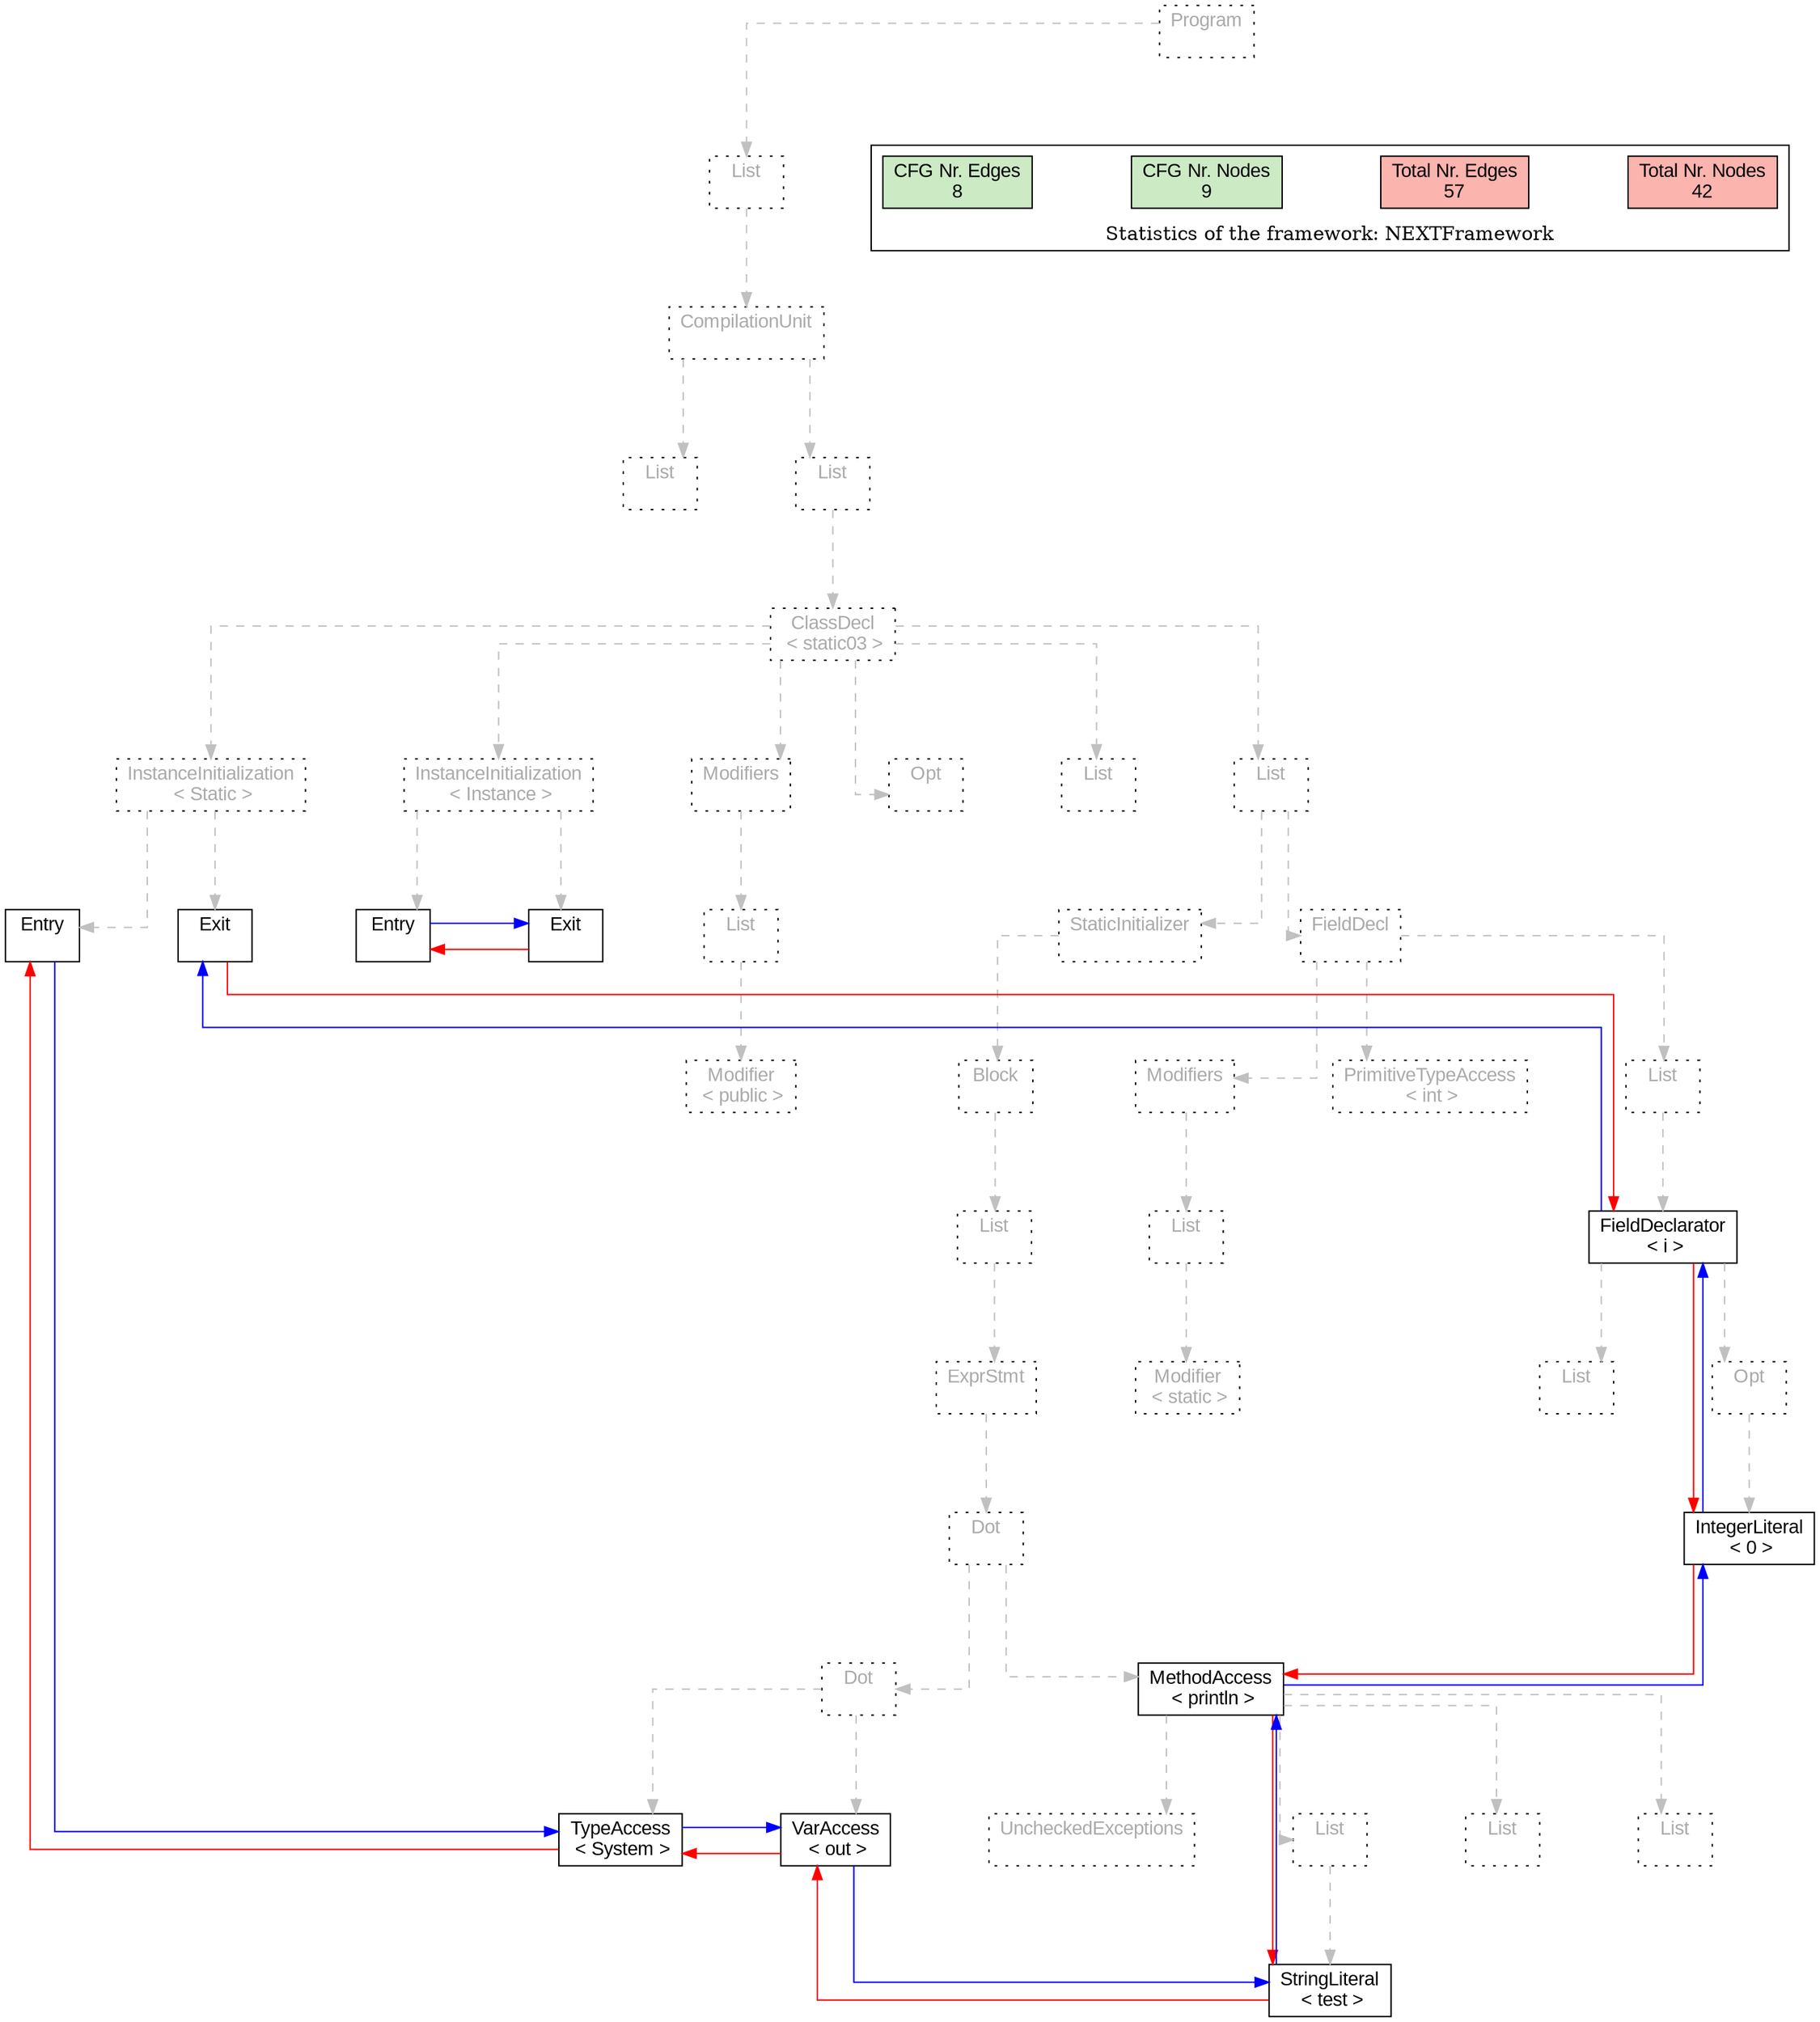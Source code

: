 digraph G {
graph [splines=ortho, nodesep="1", ranksep="1"]
node [shape=rect, fontname=Arial];
{ rank = same; "Program[0]"}
{ rank = same; "List[1]"}
{ rank = same; "CompilationUnit[2]"}
{ rank = same; "List[3]"; "List[4]"}
{ rank = same; "ClassDecl[5]"}
{ rank = same; "Modifiers[22]"; "Opt[25]"; "List[26]"; "List[27]"; "InstanceInitialization[6]"; "InstanceInitialization[14]"}
{ rank = same; "List[23]"; "StaticInitializer[28]"; "FieldDecl[42]"; "Entry[7]"; "Exit[8]"; "Entry[15]"; "Exit[16]"}
{ rank = same; "Modifier[24]"; "Block[29]"; "Modifiers[43]"; "PrimitiveTypeAccess[46]"; "List[47]"}
{ rank = same; "List[30]"; "List[44]"; "FieldDeclarator[48]"}
{ rank = same; "ExprStmt[31]"; "Modifier[45]"; "List[49]"; "Opt[50]"}
{ rank = same; "Dot[32]"; "IntegerLiteral[51]"}
{ rank = same; "Dot[33]"; "MethodAccess[36]"}
{ rank = same; "TypeAccess[34]"; "VarAccess[35]"; "List[38]"; "List[40]"; "List[41]"; "UncheckedExceptions[37]"}
{ rank = same; "StringLiteral[39]"}
"Program[0]" [label="Program\n ", style= dotted   fillcolor="#eeeeee" fontcolor="#aaaaaa"  ]
"List[1]" [label="List\n ", style= dotted   fillcolor="#eeeeee" fontcolor="#aaaaaa"  ]
"CompilationUnit[2]" [label="CompilationUnit\n ", style= dotted   fillcolor="#eeeeee" fontcolor="#aaaaaa"  ]
"List[3]" [label="List\n ", style= dotted   fillcolor="#eeeeee" fontcolor="#aaaaaa"  ]
"List[4]" [label="List\n ", style= dotted   fillcolor="#eeeeee" fontcolor="#aaaaaa"  ]
"ClassDecl[5]" [label="ClassDecl\n < static03 >", style= dotted   fillcolor="#eeeeee" fontcolor="#aaaaaa"  ]
"Modifiers[22]" [label="Modifiers\n ", style= dotted   fillcolor="#eeeeee" fontcolor="#aaaaaa"  ]
"List[23]" [label="List\n ", style= dotted   fillcolor="#eeeeee" fontcolor="#aaaaaa"  ]
"Modifier[24]" [label="Modifier\n < public >", style= dotted   fillcolor="#eeeeee" fontcolor="#aaaaaa"  ]
"Opt[25]" [label="Opt\n ", style= dotted   fillcolor="#eeeeee" fontcolor="#aaaaaa"  ]
"List[26]" [label="List\n ", style= dotted   fillcolor="#eeeeee" fontcolor="#aaaaaa"  ]
"List[27]" [label="List\n ", style= dotted   fillcolor="#eeeeee" fontcolor="#aaaaaa"  ]
"StaticInitializer[28]" [label="StaticInitializer\n ", style= dotted   fillcolor="#eeeeee" fontcolor="#aaaaaa"  ]
"Block[29]" [label="Block\n ", style= dotted   fillcolor="#eeeeee" fontcolor="#aaaaaa"  ]
"List[30]" [label="List\n ", style= dotted   fillcolor="#eeeeee" fontcolor="#aaaaaa"  ]
"ExprStmt[31]" [label="ExprStmt\n ", style= dotted   fillcolor="#eeeeee" fontcolor="#aaaaaa"  ]
"Dot[32]" [label="Dot\n ", style= dotted   fillcolor="#eeeeee" fontcolor="#aaaaaa"  ]
"Dot[33]" [label="Dot\n ", style= dotted   fillcolor="#eeeeee" fontcolor="#aaaaaa"  ]
"TypeAccess[34]" [label="TypeAccess\n < System >", fillcolor=white   style=filled  ]
"VarAccess[35]" [label="VarAccess\n < out >", fillcolor=white   style=filled  ]
"MethodAccess[36]" [label="MethodAccess\n < println >", fillcolor=white   style=filled  ]
"List[38]" [label="List\n ", style= dotted   fillcolor="#eeeeee" fontcolor="#aaaaaa"  ]
"StringLiteral[39]" [label="StringLiteral\n < test >", fillcolor=white   style=filled  ]
"List[40]" [label="List\n ", style= dotted   fillcolor="#eeeeee" fontcolor="#aaaaaa"  ]
"List[41]" [label="List\n ", style= dotted   fillcolor="#eeeeee" fontcolor="#aaaaaa"  ]
"UncheckedExceptions[37]" [label="UncheckedExceptions\n ", style= dotted   fillcolor="#eeeeee" fontcolor="#aaaaaa"  ]
"FieldDecl[42]" [label="FieldDecl\n ", style= dotted   fillcolor="#eeeeee" fontcolor="#aaaaaa"  ]
"Modifiers[43]" [label="Modifiers\n ", style= dotted   fillcolor="#eeeeee" fontcolor="#aaaaaa"  ]
"List[44]" [label="List\n ", style= dotted   fillcolor="#eeeeee" fontcolor="#aaaaaa"  ]
"Modifier[45]" [label="Modifier\n < static >", style= dotted   fillcolor="#eeeeee" fontcolor="#aaaaaa"  ]
"PrimitiveTypeAccess[46]" [label="PrimitiveTypeAccess\n < int >", style= dotted   fillcolor="#eeeeee" fontcolor="#aaaaaa"  ]
"List[47]" [label="List\n ", style= dotted   fillcolor="#eeeeee" fontcolor="#aaaaaa"  ]
"FieldDeclarator[48]" [label="FieldDeclarator\n < i >", fillcolor=white   style=filled  ]
"List[49]" [label="List\n ", style= dotted   fillcolor="#eeeeee" fontcolor="#aaaaaa"  ]
"Opt[50]" [label="Opt\n ", style= dotted   fillcolor="#eeeeee" fontcolor="#aaaaaa"  ]
"IntegerLiteral[51]" [label="IntegerLiteral\n < 0 >", fillcolor=white   style=filled  ]
"InstanceInitialization[6]" [label="InstanceInitialization\n < Instance >", style= dotted   fillcolor="#eeeeee" fontcolor="#aaaaaa"  ]
"Entry[7]" [label="Entry\n ", fillcolor=white   style=filled  ]
"Exit[8]" [label="Exit\n ", fillcolor=white   style=filled  ]
"InstanceInitialization[14]" [label="InstanceInitialization\n < Static >", style= dotted   fillcolor="#eeeeee" fontcolor="#aaaaaa"  ]
"Entry[15]" [label="Entry\n ", fillcolor=white   style=filled  ]
"Exit[16]" [label="Exit\n ", fillcolor=white   style=filled  ]
"CompilationUnit[2]" -> "List[3]" [style=dashed, color=gray]
"List[23]" -> "Modifier[24]" [style=dashed, color=gray]
"Modifiers[22]" -> "List[23]" [style=dashed, color=gray]
"ClassDecl[5]" -> "Modifiers[22]" [style=dashed, color=gray]
"ClassDecl[5]" -> "Opt[25]" [style=dashed, color=gray]
"ClassDecl[5]" -> "List[26]" [style=dashed, color=gray]
"Dot[33]" -> "TypeAccess[34]" [style=dashed, color=gray]
"Dot[33]" -> "VarAccess[35]" [style=dashed, color=gray]
"Dot[32]" -> "Dot[33]" [style=dashed, color=gray]
"List[38]" -> "StringLiteral[39]" [style=dashed, color=gray]
"MethodAccess[36]" -> "List[38]" [style=dashed, color=gray]
"MethodAccess[36]" -> "List[40]" [style=dashed, color=gray]
"MethodAccess[36]" -> "List[41]" [style=dashed, color=gray]
"MethodAccess[36]" -> "UncheckedExceptions[37]" [style=dashed, color=gray]
"Dot[32]" -> "MethodAccess[36]" [style=dashed, color=gray]
"ExprStmt[31]" -> "Dot[32]" [style=dashed, color=gray]
"List[30]" -> "ExprStmt[31]" [style=dashed, color=gray]
"Block[29]" -> "List[30]" [style=dashed, color=gray]
"StaticInitializer[28]" -> "Block[29]" [style=dashed, color=gray]
"List[27]" -> "StaticInitializer[28]" [style=dashed, color=gray]
"List[44]" -> "Modifier[45]" [style=dashed, color=gray]
"Modifiers[43]" -> "List[44]" [style=dashed, color=gray]
"FieldDecl[42]" -> "Modifiers[43]" [style=dashed, color=gray]
"FieldDecl[42]" -> "PrimitiveTypeAccess[46]" [style=dashed, color=gray]
"FieldDeclarator[48]" -> "List[49]" [style=dashed, color=gray]
"Opt[50]" -> "IntegerLiteral[51]" [style=dashed, color=gray]
"FieldDeclarator[48]" -> "Opt[50]" [style=dashed, color=gray]
"List[47]" -> "FieldDeclarator[48]" [style=dashed, color=gray]
"FieldDecl[42]" -> "List[47]" [style=dashed, color=gray]
"List[27]" -> "FieldDecl[42]" [style=dashed, color=gray]
"ClassDecl[5]" -> "List[27]" [style=dashed, color=gray]
"InstanceInitialization[6]" -> "Entry[7]" [style=dashed, color=gray]
"InstanceInitialization[6]" -> "Exit[8]" [style=dashed, color=gray]
"InstanceInitialization[14]" -> "Entry[15]" [style=dashed, color=gray]
"InstanceInitialization[14]" -> "Exit[16]" [style=dashed, color=gray]
"ClassDecl[5]" -> "InstanceInitialization[6]" [style=dashed, color=gray]
"ClassDecl[5]" -> "InstanceInitialization[14]" [style=dashed, color=gray]
"List[4]" -> "ClassDecl[5]" [style=dashed, color=gray]
"CompilationUnit[2]" -> "List[4]" [style=dashed, color=gray]
"List[1]" -> "CompilationUnit[2]" [style=dashed, color=gray]
"Program[0]" -> "List[1]" [style=dashed, color=gray]
"Exit[16]" -> "FieldDeclarator[48]" [color=red, constraint=false]
"FieldDeclarator[48]" -> "Exit[16]" [color=blue, constraint=false, xlabel=" "] 
"FieldDeclarator[48]" -> "IntegerLiteral[51]" [color=red, constraint=false]
"IntegerLiteral[51]" -> "FieldDeclarator[48]" [color=blue, constraint=false, xlabel=" "] 
"IntegerLiteral[51]" -> "MethodAccess[36]" [color=red, constraint=false]
"MethodAccess[36]" -> "IntegerLiteral[51]" [color=blue, constraint=false, xlabel=" "] 
"MethodAccess[36]" -> "StringLiteral[39]" [color=red, constraint=false]
"StringLiteral[39]" -> "MethodAccess[36]" [color=blue, constraint=false, xlabel=" "] 
"StringLiteral[39]" -> "VarAccess[35]" [color=red, constraint=false]
"VarAccess[35]" -> "StringLiteral[39]" [color=blue, constraint=false, xlabel=" "] 
"VarAccess[35]" -> "TypeAccess[34]" [color=red, constraint=false]
"TypeAccess[34]" -> "VarAccess[35]" [color=blue, constraint=false, xlabel=" "] 
"TypeAccess[34]" -> "Entry[15]" [color=red, constraint=false]
"Entry[15]" -> "TypeAccess[34]" [color=blue, constraint=false, xlabel=" "] 
"Exit[8]" -> "Entry[7]" [color=red, constraint=false]
"Entry[7]" -> "Exit[8]" [color=blue, constraint=false, xlabel=" "] 
"List[3]" -> "List[4]" [style=invis]
"InstanceInitialization[14]" -> "InstanceInitialization[6]" -> "Modifiers[22]" -> "Opt[25]" -> "List[26]" -> "List[27]" [style=invis]
"StaticInitializer[28]" -> "FieldDecl[42]" [style=invis]
"Dot[33]" -> "MethodAccess[36]" [style=invis]
"TypeAccess[34]" -> "VarAccess[35]" [style=invis]
"Modifiers[43]" -> "PrimitiveTypeAccess[46]" -> "List[47]" [style=invis]
"List[49]" -> "Opt[50]" [style=invis]
"Entry[7]" -> "Exit[8]" [style=invis]
"Entry[15]" -> "Exit[16]" [style=invis]

subgraph cluster_legend {
{node [style=filled, fillcolor=1, colorscheme="pastel13"]
Nodes [label="Total Nr. Nodes
42", fillcolor=1]
Edges [label="Total Nr. Edges
57", fillcolor=1]
NodesCFG [label="CFG Nr. Nodes
9", fillcolor=3]
EdgesCFG [label="CFG Nr. Edges
8", fillcolor=3]
Nodes-> "Program[0]" -> NodesCFG  [style="invis"]
Edges -> "Program[0]" ->EdgesCFG [style="invis"]}
label = "Statistics of the framework: NEXTFramework"
style="solid"
ranksep=0.05
nodesep=0.01
labelloc = b
len=2
}}